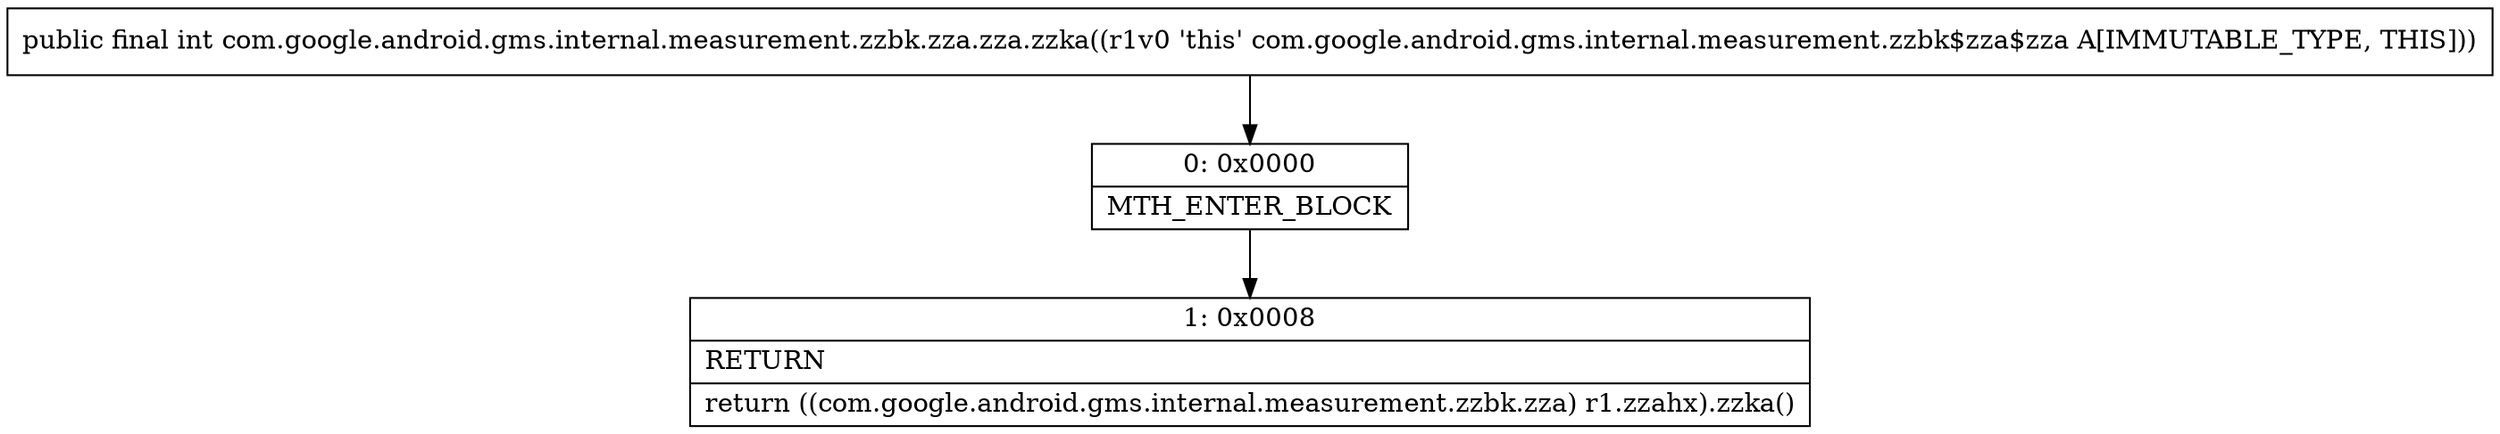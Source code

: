 digraph "CFG forcom.google.android.gms.internal.measurement.zzbk.zza.zza.zzka()I" {
Node_0 [shape=record,label="{0\:\ 0x0000|MTH_ENTER_BLOCK\l}"];
Node_1 [shape=record,label="{1\:\ 0x0008|RETURN\l|return ((com.google.android.gms.internal.measurement.zzbk.zza) r1.zzahx).zzka()\l}"];
MethodNode[shape=record,label="{public final int com.google.android.gms.internal.measurement.zzbk.zza.zza.zzka((r1v0 'this' com.google.android.gms.internal.measurement.zzbk$zza$zza A[IMMUTABLE_TYPE, THIS])) }"];
MethodNode -> Node_0;
Node_0 -> Node_1;
}

